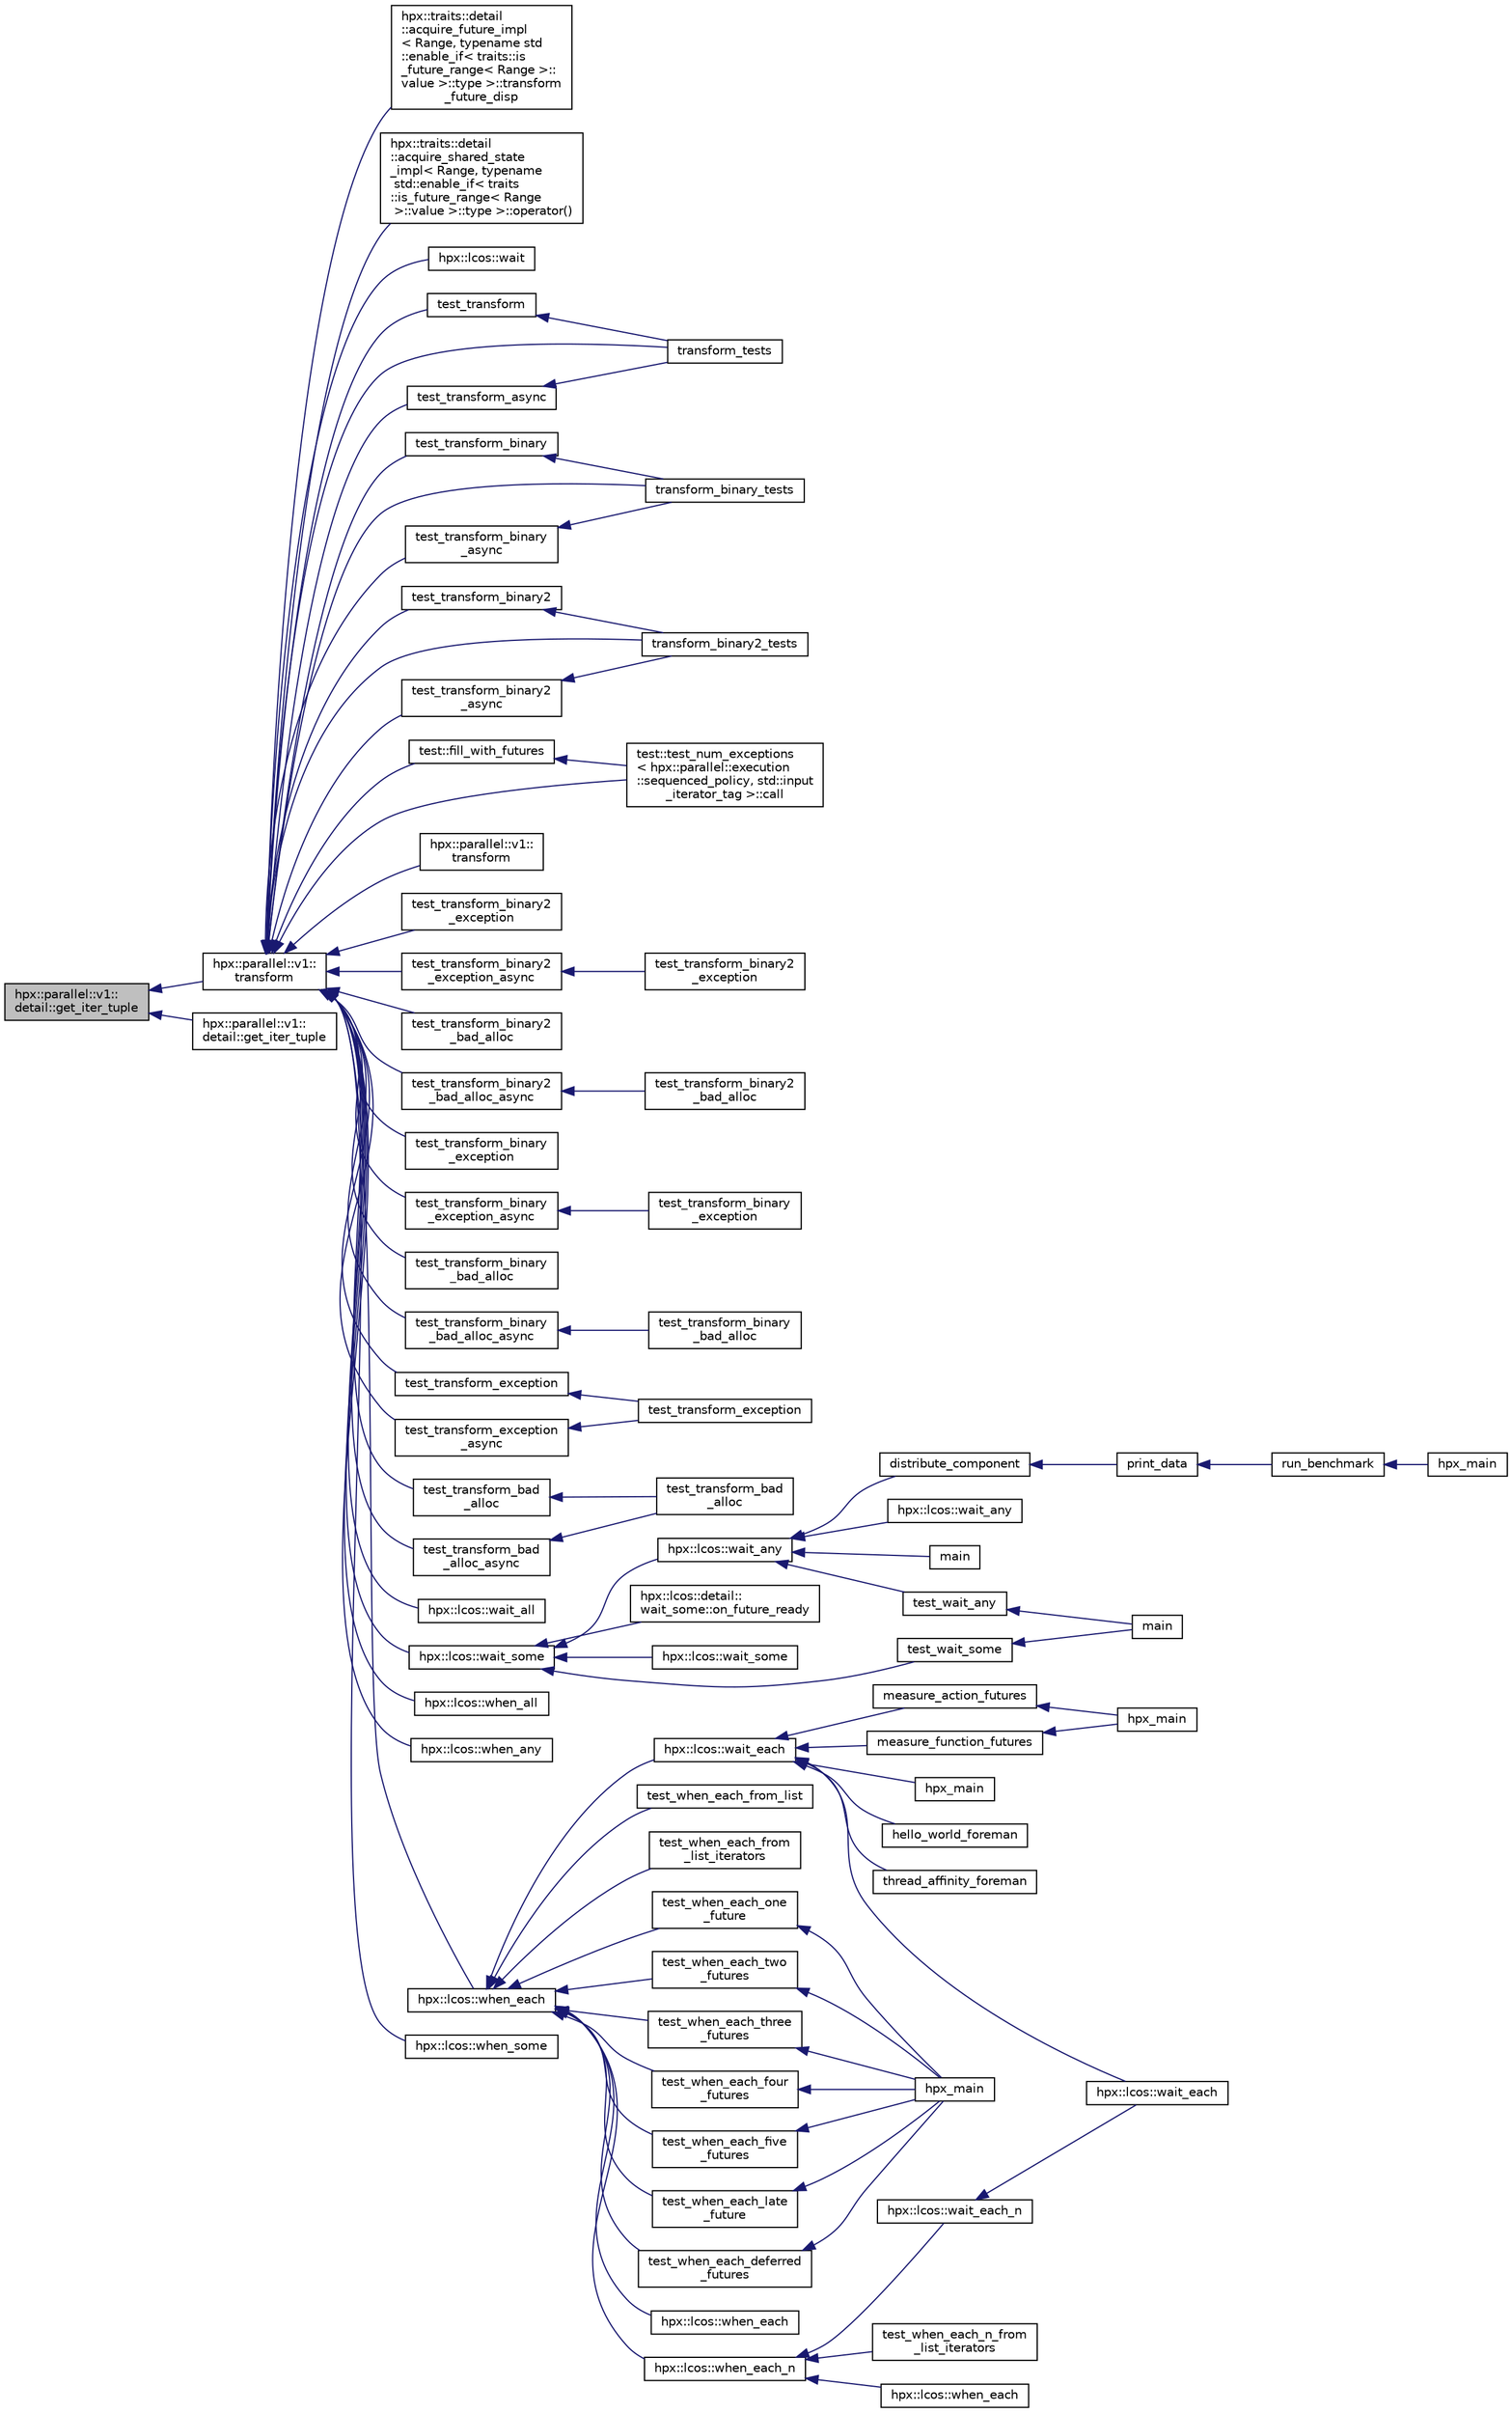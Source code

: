 digraph "hpx::parallel::v1::detail::get_iter_tuple"
{
  edge [fontname="Helvetica",fontsize="10",labelfontname="Helvetica",labelfontsize="10"];
  node [fontname="Helvetica",fontsize="10",shape=record];
  rankdir="LR";
  Node2535 [label="hpx::parallel::v1::\ldetail::get_iter_tuple",height=0.2,width=0.4,color="black", fillcolor="grey75", style="filled", fontcolor="black"];
  Node2535 -> Node2536 [dir="back",color="midnightblue",fontsize="10",style="solid",fontname="Helvetica"];
  Node2536 [label="hpx::parallel::v1::\ltransform",height=0.2,width=0.4,color="black", fillcolor="white", style="filled",URL="$db/db9/namespacehpx_1_1parallel_1_1v1.html#a32d45550d15f1c22055bc56a431c69f4"];
  Node2536 -> Node2537 [dir="back",color="midnightblue",fontsize="10",style="solid",fontname="Helvetica"];
  Node2537 [label="hpx::traits::detail\l::acquire_future_impl\l\< Range, typename std\l::enable_if\< traits::is\l_future_range\< Range \>::\lvalue \>::type \>::transform\l_future_disp",height=0.2,width=0.4,color="black", fillcolor="white", style="filled",URL="$d1/d69/structhpx_1_1traits_1_1detail_1_1acquire__future__impl_3_01_range_00_01typename_01std_1_1enable_0f1aeb3cf44720e55413de4d620cd376.html#a3e513cd932f39b948cc88284710f9a89"];
  Node2536 -> Node2538 [dir="back",color="midnightblue",fontsize="10",style="solid",fontname="Helvetica"];
  Node2538 [label="hpx::traits::detail\l::acquire_shared_state\l_impl\< Range, typename\l std::enable_if\< traits\l::is_future_range\< Range\l \>::value \>::type \>::operator()",height=0.2,width=0.4,color="black", fillcolor="white", style="filled",URL="$d7/d41/structhpx_1_1traits_1_1detail_1_1acquire__shared__state__impl_3_01_range_00_01typename_01std_1_1c711b8db9114480ab7a0f054efa6b7db.html#aee398ba5cdc710d315502f6199c4f4ec"];
  Node2536 -> Node2539 [dir="back",color="midnightblue",fontsize="10",style="solid",fontname="Helvetica"];
  Node2539 [label="hpx::lcos::wait",height=0.2,width=0.4,color="black", fillcolor="white", style="filled",URL="$d2/dc9/namespacehpx_1_1lcos.html#aedd82d10f36fe13baa3247a42b749443"];
  Node2536 -> Node2540 [dir="back",color="midnightblue",fontsize="10",style="solid",fontname="Helvetica"];
  Node2540 [label="test_transform",height=0.2,width=0.4,color="black", fillcolor="white", style="filled",URL="$d5/dda/partitioned__vector__transform_8cpp.html#abed3dded51b8e6aa5a8523ba75de897d"];
  Node2540 -> Node2541 [dir="back",color="midnightblue",fontsize="10",style="solid",fontname="Helvetica"];
  Node2541 [label="transform_tests",height=0.2,width=0.4,color="black", fillcolor="white", style="filled",URL="$d5/dda/partitioned__vector__transform_8cpp.html#ad3376d734e504c202cd87f681f3d9832"];
  Node2536 -> Node2542 [dir="back",color="midnightblue",fontsize="10",style="solid",fontname="Helvetica"];
  Node2542 [label="test_transform_async",height=0.2,width=0.4,color="black", fillcolor="white", style="filled",URL="$d5/dda/partitioned__vector__transform_8cpp.html#add83e7709f4eeffd74733b69f6f10bab"];
  Node2542 -> Node2541 [dir="back",color="midnightblue",fontsize="10",style="solid",fontname="Helvetica"];
  Node2536 -> Node2541 [dir="back",color="midnightblue",fontsize="10",style="solid",fontname="Helvetica"];
  Node2536 -> Node2543 [dir="back",color="midnightblue",fontsize="10",style="solid",fontname="Helvetica"];
  Node2543 [label="test_transform_binary",height=0.2,width=0.4,color="black", fillcolor="white", style="filled",URL="$d8/d95/partitioned__vector__transform__binary_8cpp.html#a20498f617e4853975061b843ee9b0575"];
  Node2543 -> Node2544 [dir="back",color="midnightblue",fontsize="10",style="solid",fontname="Helvetica"];
  Node2544 [label="transform_binary_tests",height=0.2,width=0.4,color="black", fillcolor="white", style="filled",URL="$d8/d95/partitioned__vector__transform__binary_8cpp.html#ae702fc39c2e65ba3cd439336012efa89"];
  Node2536 -> Node2545 [dir="back",color="midnightblue",fontsize="10",style="solid",fontname="Helvetica"];
  Node2545 [label="test_transform_binary2",height=0.2,width=0.4,color="black", fillcolor="white", style="filled",URL="$d8/d95/partitioned__vector__transform__binary_8cpp.html#a043f86fe68212eae7c98b7429188ae59"];
  Node2545 -> Node2546 [dir="back",color="midnightblue",fontsize="10",style="solid",fontname="Helvetica"];
  Node2546 [label="transform_binary2_tests",height=0.2,width=0.4,color="black", fillcolor="white", style="filled",URL="$d8/d95/partitioned__vector__transform__binary_8cpp.html#a8dfee50977186ab995ad4d4a22c7f683"];
  Node2536 -> Node2547 [dir="back",color="midnightblue",fontsize="10",style="solid",fontname="Helvetica"];
  Node2547 [label="test_transform_binary\l_async",height=0.2,width=0.4,color="black", fillcolor="white", style="filled",URL="$d8/d95/partitioned__vector__transform__binary_8cpp.html#a7fc66ada9b35b19ff7f44aca2f905b35"];
  Node2547 -> Node2544 [dir="back",color="midnightblue",fontsize="10",style="solid",fontname="Helvetica"];
  Node2536 -> Node2548 [dir="back",color="midnightblue",fontsize="10",style="solid",fontname="Helvetica"];
  Node2548 [label="test_transform_binary2\l_async",height=0.2,width=0.4,color="black", fillcolor="white", style="filled",URL="$d8/d95/partitioned__vector__transform__binary_8cpp.html#aff5be00cfbed43059adb4808234d0127"];
  Node2548 -> Node2546 [dir="back",color="midnightblue",fontsize="10",style="solid",fontname="Helvetica"];
  Node2536 -> Node2544 [dir="back",color="midnightblue",fontsize="10",style="solid",fontname="Helvetica"];
  Node2536 -> Node2546 [dir="back",color="midnightblue",fontsize="10",style="solid",fontname="Helvetica"];
  Node2536 -> Node2549 [dir="back",color="midnightblue",fontsize="10",style="solid",fontname="Helvetica"];
  Node2549 [label="test::fill_with_futures",height=0.2,width=0.4,color="black", fillcolor="white", style="filled",URL="$df/d04/namespacetest.html#ac14e600ecadff520153d824109991cf0"];
  Node2549 -> Node2550 [dir="back",color="midnightblue",fontsize="10",style="solid",fontname="Helvetica"];
  Node2550 [label="test::test_num_exceptions\l\< hpx::parallel::execution\l::sequenced_policy, std::input\l_iterator_tag \>::call",height=0.2,width=0.4,color="black", fillcolor="white", style="filled",URL="$db/d94/structtest_1_1test__num__exceptions_3_01hpx_1_1parallel_1_1execution_1_1sequenced__policy_00_01std_1_1input__iterator__tag_01_4.html#ad6bf6a4aae6bd7edbf3d666ca1b72262"];
  Node2536 -> Node2550 [dir="back",color="midnightblue",fontsize="10",style="solid",fontname="Helvetica"];
  Node2536 -> Node2551 [dir="back",color="midnightblue",fontsize="10",style="solid",fontname="Helvetica"];
  Node2551 [label="hpx::parallel::v1::\ltransform",height=0.2,width=0.4,color="black", fillcolor="white", style="filled",URL="$db/db9/namespacehpx_1_1parallel_1_1v1.html#ac21fc788cf310417677b60950d1ba5c2"];
  Node2536 -> Node2552 [dir="back",color="midnightblue",fontsize="10",style="solid",fontname="Helvetica"];
  Node2552 [label="test_transform_binary2\l_exception",height=0.2,width=0.4,color="black", fillcolor="white", style="filled",URL="$d7/dcc/transform__binary2__tests_8hpp.html#a30e2af0adc7b52952d1a067dce4ae750"];
  Node2536 -> Node2553 [dir="back",color="midnightblue",fontsize="10",style="solid",fontname="Helvetica"];
  Node2553 [label="test_transform_binary2\l_exception_async",height=0.2,width=0.4,color="black", fillcolor="white", style="filled",URL="$d7/dcc/transform__binary2__tests_8hpp.html#a72b6e123ff646643fceaf58a2d34f049"];
  Node2553 -> Node2554 [dir="back",color="midnightblue",fontsize="10",style="solid",fontname="Helvetica"];
  Node2554 [label="test_transform_binary2\l_exception",height=0.2,width=0.4,color="black", fillcolor="white", style="filled",URL="$d1/d5d/transform__binary2_8cpp.html#a50059b588dff577699182815a466c642"];
  Node2536 -> Node2555 [dir="back",color="midnightblue",fontsize="10",style="solid",fontname="Helvetica"];
  Node2555 [label="test_transform_binary2\l_bad_alloc",height=0.2,width=0.4,color="black", fillcolor="white", style="filled",URL="$d7/dcc/transform__binary2__tests_8hpp.html#a7df2a1e038a21d9a63cabeae617dfc80"];
  Node2536 -> Node2556 [dir="back",color="midnightblue",fontsize="10",style="solid",fontname="Helvetica"];
  Node2556 [label="test_transform_binary2\l_bad_alloc_async",height=0.2,width=0.4,color="black", fillcolor="white", style="filled",URL="$d7/dcc/transform__binary2__tests_8hpp.html#af38709732aed4a1260bdd30b7d2dec69"];
  Node2556 -> Node2557 [dir="back",color="midnightblue",fontsize="10",style="solid",fontname="Helvetica"];
  Node2557 [label="test_transform_binary2\l_bad_alloc",height=0.2,width=0.4,color="black", fillcolor="white", style="filled",URL="$d1/d5d/transform__binary2_8cpp.html#ad7d8bdd7d1753aae157949a66f8b2be2"];
  Node2536 -> Node2558 [dir="back",color="midnightblue",fontsize="10",style="solid",fontname="Helvetica"];
  Node2558 [label="test_transform_binary\l_exception",height=0.2,width=0.4,color="black", fillcolor="white", style="filled",URL="$dd/d5d/transform__binary__tests_8hpp.html#aaab68a59f8dc65ff9a68367a6c5858ac"];
  Node2536 -> Node2559 [dir="back",color="midnightblue",fontsize="10",style="solid",fontname="Helvetica"];
  Node2559 [label="test_transform_binary\l_exception_async",height=0.2,width=0.4,color="black", fillcolor="white", style="filled",URL="$dd/d5d/transform__binary__tests_8hpp.html#a2d374c18df4b1fd534c62e362b3a748c"];
  Node2559 -> Node2560 [dir="back",color="midnightblue",fontsize="10",style="solid",fontname="Helvetica"];
  Node2560 [label="test_transform_binary\l_exception",height=0.2,width=0.4,color="black", fillcolor="white", style="filled",URL="$d1/d75/transform__binary_8cpp.html#a883485ae50e600af64429728461b7409"];
  Node2536 -> Node2561 [dir="back",color="midnightblue",fontsize="10",style="solid",fontname="Helvetica"];
  Node2561 [label="test_transform_binary\l_bad_alloc",height=0.2,width=0.4,color="black", fillcolor="white", style="filled",URL="$dd/d5d/transform__binary__tests_8hpp.html#a810a3a7a59ddcc5f962629cf6d84103b"];
  Node2536 -> Node2562 [dir="back",color="midnightblue",fontsize="10",style="solid",fontname="Helvetica"];
  Node2562 [label="test_transform_binary\l_bad_alloc_async",height=0.2,width=0.4,color="black", fillcolor="white", style="filled",URL="$dd/d5d/transform__binary__tests_8hpp.html#ae577d83046bfc6e55ca16d10dd0cf2e6"];
  Node2562 -> Node2563 [dir="back",color="midnightblue",fontsize="10",style="solid",fontname="Helvetica"];
  Node2563 [label="test_transform_binary\l_bad_alloc",height=0.2,width=0.4,color="black", fillcolor="white", style="filled",URL="$d1/d75/transform__binary_8cpp.html#a0a9837d515219604addd769245e94304"];
  Node2536 -> Node2564 [dir="back",color="midnightblue",fontsize="10",style="solid",fontname="Helvetica"];
  Node2564 [label="test_transform_exception",height=0.2,width=0.4,color="black", fillcolor="white", style="filled",URL="$de/dba/transform__range_8cpp.html#abd0db7fc45e567f151aba323f465cee8"];
  Node2564 -> Node2565 [dir="back",color="midnightblue",fontsize="10",style="solid",fontname="Helvetica"];
  Node2565 [label="test_transform_exception",height=0.2,width=0.4,color="black", fillcolor="white", style="filled",URL="$de/dba/transform__range_8cpp.html#af56cb14994f1d0a7e84803a6454e75b7"];
  Node2536 -> Node2566 [dir="back",color="midnightblue",fontsize="10",style="solid",fontname="Helvetica"];
  Node2566 [label="test_transform_exception\l_async",height=0.2,width=0.4,color="black", fillcolor="white", style="filled",URL="$de/dba/transform__range_8cpp.html#ae581c0c0710fc505dc66b80c3a859d6b"];
  Node2566 -> Node2565 [dir="back",color="midnightblue",fontsize="10",style="solid",fontname="Helvetica"];
  Node2536 -> Node2567 [dir="back",color="midnightblue",fontsize="10",style="solid",fontname="Helvetica"];
  Node2567 [label="test_transform_bad\l_alloc",height=0.2,width=0.4,color="black", fillcolor="white", style="filled",URL="$de/dba/transform__range_8cpp.html#a8f858da9ea652b719e178c5f42bdabce"];
  Node2567 -> Node2568 [dir="back",color="midnightblue",fontsize="10",style="solid",fontname="Helvetica"];
  Node2568 [label="test_transform_bad\l_alloc",height=0.2,width=0.4,color="black", fillcolor="white", style="filled",URL="$de/dba/transform__range_8cpp.html#a3a70b157cc5cd0a96c78fd2ecbf5b2a3"];
  Node2536 -> Node2569 [dir="back",color="midnightblue",fontsize="10",style="solid",fontname="Helvetica"];
  Node2569 [label="test_transform_bad\l_alloc_async",height=0.2,width=0.4,color="black", fillcolor="white", style="filled",URL="$de/dba/transform__range_8cpp.html#afc702e09c65ae1bae6fe0714d7c516be"];
  Node2569 -> Node2568 [dir="back",color="midnightblue",fontsize="10",style="solid",fontname="Helvetica"];
  Node2536 -> Node2570 [dir="back",color="midnightblue",fontsize="10",style="solid",fontname="Helvetica"];
  Node2570 [label="hpx::lcos::wait_all",height=0.2,width=0.4,color="black", fillcolor="white", style="filled",URL="$d2/dc9/namespacehpx_1_1lcos.html#aef75aa6b61603ad0c160c04621c8fd7c"];
  Node2536 -> Node2571 [dir="back",color="midnightblue",fontsize="10",style="solid",fontname="Helvetica"];
  Node2571 [label="hpx::lcos::wait_some",height=0.2,width=0.4,color="black", fillcolor="white", style="filled",URL="$d2/dc9/namespacehpx_1_1lcos.html#ab6b98c6ed6b1e37ab72c12ba866fa4fa"];
  Node2571 -> Node2572 [dir="back",color="midnightblue",fontsize="10",style="solid",fontname="Helvetica"];
  Node2572 [label="hpx::lcos::wait_any",height=0.2,width=0.4,color="black", fillcolor="white", style="filled",URL="$d2/dc9/namespacehpx_1_1lcos.html#a6d6f199d32e9dd7e5b02280e1ef84f6d"];
  Node2572 -> Node2573 [dir="back",color="midnightblue",fontsize="10",style="solid",fontname="Helvetica"];
  Node2573 [label="distribute_component",height=0.2,width=0.4,color="black", fillcolor="white", style="filled",URL="$dc/de1/osu__coll_8hpp.html#a70ccfbb59a3d364de9007f91ee45c330"];
  Node2573 -> Node2574 [dir="back",color="midnightblue",fontsize="10",style="solid",fontname="Helvetica"];
  Node2574 [label="print_data",height=0.2,width=0.4,color="black", fillcolor="white", style="filled",URL="$dc/de1/osu__coll_8hpp.html#a5fba99ed1ff27b2151a9ac0531d040ce"];
  Node2574 -> Node2575 [dir="back",color="midnightblue",fontsize="10",style="solid",fontname="Helvetica"];
  Node2575 [label="run_benchmark",height=0.2,width=0.4,color="black", fillcolor="white", style="filled",URL="$d3/dca/osu__bcast_8cpp.html#a03a9259c1031dc6e2473041a34d95b4d"];
  Node2575 -> Node2576 [dir="back",color="midnightblue",fontsize="10",style="solid",fontname="Helvetica"];
  Node2576 [label="hpx_main",height=0.2,width=0.4,color="black", fillcolor="white", style="filled",URL="$d3/dca/osu__bcast_8cpp.html#a4ca51ec94fa82421fc621b58eef7b01c"];
  Node2572 -> Node2577 [dir="back",color="midnightblue",fontsize="10",style="solid",fontname="Helvetica"];
  Node2577 [label="hpx::lcos::wait_any",height=0.2,width=0.4,color="black", fillcolor="white", style="filled",URL="$d2/dc9/namespacehpx_1_1lcos.html#a4d36f457e843b075a9aeaf0c643dbc94"];
  Node2572 -> Node2578 [dir="back",color="midnightblue",fontsize="10",style="solid",fontname="Helvetica"];
  Node2578 [label="main",height=0.2,width=0.4,color="black", fillcolor="white", style="filled",URL="$d8/dcf/wait__any__std__array_8cpp.html#ae66f6b31b5ad750f1fe042a706a4e3d4"];
  Node2572 -> Node2579 [dir="back",color="midnightblue",fontsize="10",style="solid",fontname="Helvetica"];
  Node2579 [label="test_wait_any",height=0.2,width=0.4,color="black", fillcolor="white", style="filled",URL="$dd/d2e/when__all__vectors__1623_8cpp.html#a48e5f9309bb601a394f3a61998f86870"];
  Node2579 -> Node2580 [dir="back",color="midnightblue",fontsize="10",style="solid",fontname="Helvetica"];
  Node2580 [label="main",height=0.2,width=0.4,color="black", fillcolor="white", style="filled",URL="$dd/d2e/when__all__vectors__1623_8cpp.html#ae66f6b31b5ad750f1fe042a706a4e3d4"];
  Node2571 -> Node2581 [dir="back",color="midnightblue",fontsize="10",style="solid",fontname="Helvetica"];
  Node2581 [label="hpx::lcos::detail::\lwait_some::on_future_ready",height=0.2,width=0.4,color="black", fillcolor="white", style="filled",URL="$d3/d89/structhpx_1_1lcos_1_1detail_1_1wait__some.html#a7117ca37801a24b5054757b74b0806b6"];
  Node2571 -> Node2582 [dir="back",color="midnightblue",fontsize="10",style="solid",fontname="Helvetica"];
  Node2582 [label="hpx::lcos::wait_some",height=0.2,width=0.4,color="black", fillcolor="white", style="filled",URL="$d2/dc9/namespacehpx_1_1lcos.html#a4cf6bf0c8e237a7df03539292fd01787"];
  Node2571 -> Node2583 [dir="back",color="midnightblue",fontsize="10",style="solid",fontname="Helvetica"];
  Node2583 [label="test_wait_some",height=0.2,width=0.4,color="black", fillcolor="white", style="filled",URL="$dd/d2e/when__all__vectors__1623_8cpp.html#a64bd409cb3f83814e7f3a81d7365c698"];
  Node2583 -> Node2580 [dir="back",color="midnightblue",fontsize="10",style="solid",fontname="Helvetica"];
  Node2536 -> Node2584 [dir="back",color="midnightblue",fontsize="10",style="solid",fontname="Helvetica"];
  Node2584 [label="hpx::lcos::when_all",height=0.2,width=0.4,color="black", fillcolor="white", style="filled",URL="$d2/dc9/namespacehpx_1_1lcos.html#a4714e8b7e970c8a588002745a21e551a"];
  Node2536 -> Node2585 [dir="back",color="midnightblue",fontsize="10",style="solid",fontname="Helvetica"];
  Node2585 [label="hpx::lcos::when_any",height=0.2,width=0.4,color="black", fillcolor="white", style="filled",URL="$d2/dc9/namespacehpx_1_1lcos.html#a0988b94df3b235e2116d25e2367f9b45"];
  Node2536 -> Node2586 [dir="back",color="midnightblue",fontsize="10",style="solid",fontname="Helvetica"];
  Node2586 [label="hpx::lcos::when_each",height=0.2,width=0.4,color="black", fillcolor="white", style="filled",URL="$d2/dc9/namespacehpx_1_1lcos.html#a728db59d566f9fda1ab2a44f2bf9859c"];
  Node2586 -> Node2587 [dir="back",color="midnightblue",fontsize="10",style="solid",fontname="Helvetica"];
  Node2587 [label="hpx::lcos::wait_each",height=0.2,width=0.4,color="black", fillcolor="white", style="filled",URL="$d2/dc9/namespacehpx_1_1lcos.html#a1b6d427557d1b77f0a0e36bd91cf2786"];
  Node2587 -> Node2588 [dir="back",color="midnightblue",fontsize="10",style="solid",fontname="Helvetica"];
  Node2588 [label="measure_action_futures",height=0.2,width=0.4,color="black", fillcolor="white", style="filled",URL="$d3/d79/future__overhead_8cpp.html#a9a3eff89e718d4dcaf811a3262299d7b"];
  Node2588 -> Node2589 [dir="back",color="midnightblue",fontsize="10",style="solid",fontname="Helvetica"];
  Node2589 [label="hpx_main",height=0.2,width=0.4,color="black", fillcolor="white", style="filled",URL="$d3/d79/future__overhead_8cpp.html#aaf67a3863f19ff7033e239ebb1204fb7"];
  Node2587 -> Node2590 [dir="back",color="midnightblue",fontsize="10",style="solid",fontname="Helvetica"];
  Node2590 [label="measure_function_futures",height=0.2,width=0.4,color="black", fillcolor="white", style="filled",URL="$d3/d79/future__overhead_8cpp.html#abb9c0468f399cf830ce0334538c8b7bc"];
  Node2590 -> Node2589 [dir="back",color="midnightblue",fontsize="10",style="solid",fontname="Helvetica"];
  Node2587 -> Node2591 [dir="back",color="midnightblue",fontsize="10",style="solid",fontname="Helvetica"];
  Node2591 [label="hpx_main",height=0.2,width=0.4,color="black", fillcolor="white", style="filled",URL="$d6/d2f/future__wait_8cpp.html#aaf67a3863f19ff7033e239ebb1204fb7"];
  Node2587 -> Node2592 [dir="back",color="midnightblue",fontsize="10",style="solid",fontname="Helvetica"];
  Node2592 [label="hello_world_foreman",height=0.2,width=0.4,color="black", fillcolor="white", style="filled",URL="$d0/d67/hello__world_8cpp.html#a96e0322b90fa489adbfee369aa532c83"];
  Node2587 -> Node2593 [dir="back",color="midnightblue",fontsize="10",style="solid",fontname="Helvetica"];
  Node2593 [label="thread_affinity_foreman",height=0.2,width=0.4,color="black", fillcolor="white", style="filled",URL="$da/dce/thread__affinity_8cpp.html#aea225f0b6eebea5a6dfd914c11993315"];
  Node2587 -> Node2594 [dir="back",color="midnightblue",fontsize="10",style="solid",fontname="Helvetica"];
  Node2594 [label="hpx::lcos::wait_each",height=0.2,width=0.4,color="black", fillcolor="white", style="filled",URL="$d2/dc9/namespacehpx_1_1lcos.html#aa03a998a90fd726cad940368c38d6690"];
  Node2586 -> Node2595 [dir="back",color="midnightblue",fontsize="10",style="solid",fontname="Helvetica"];
  Node2595 [label="test_when_each_from_list",height=0.2,width=0.4,color="black", fillcolor="white", style="filled",URL="$d0/d95/when__each_8cpp.html#ad09fc13b570c23a27128c5ea0c1baf3d"];
  Node2586 -> Node2596 [dir="back",color="midnightblue",fontsize="10",style="solid",fontname="Helvetica"];
  Node2596 [label="test_when_each_from\l_list_iterators",height=0.2,width=0.4,color="black", fillcolor="white", style="filled",URL="$d0/d95/when__each_8cpp.html#a3f313b596f3147f388175a0b803fb22e"];
  Node2586 -> Node2597 [dir="back",color="midnightblue",fontsize="10",style="solid",fontname="Helvetica"];
  Node2597 [label="test_when_each_one\l_future",height=0.2,width=0.4,color="black", fillcolor="white", style="filled",URL="$d0/d95/when__each_8cpp.html#a573e1129a0f111826d4524103ebd51e7"];
  Node2597 -> Node2598 [dir="back",color="midnightblue",fontsize="10",style="solid",fontname="Helvetica"];
  Node2598 [label="hpx_main",height=0.2,width=0.4,color="black", fillcolor="white", style="filled",URL="$d0/d95/when__each_8cpp.html#a255f773d830db5ca937cff11c2692fa2"];
  Node2586 -> Node2599 [dir="back",color="midnightblue",fontsize="10",style="solid",fontname="Helvetica"];
  Node2599 [label="test_when_each_two\l_futures",height=0.2,width=0.4,color="black", fillcolor="white", style="filled",URL="$d0/d95/when__each_8cpp.html#aa1e08fdd0f81716b2f6e266777ec25fd"];
  Node2599 -> Node2598 [dir="back",color="midnightblue",fontsize="10",style="solid",fontname="Helvetica"];
  Node2586 -> Node2600 [dir="back",color="midnightblue",fontsize="10",style="solid",fontname="Helvetica"];
  Node2600 [label="test_when_each_three\l_futures",height=0.2,width=0.4,color="black", fillcolor="white", style="filled",URL="$d0/d95/when__each_8cpp.html#a6abf20bdacda094b3706fa5312bf21eb"];
  Node2600 -> Node2598 [dir="back",color="midnightblue",fontsize="10",style="solid",fontname="Helvetica"];
  Node2586 -> Node2601 [dir="back",color="midnightblue",fontsize="10",style="solid",fontname="Helvetica"];
  Node2601 [label="test_when_each_four\l_futures",height=0.2,width=0.4,color="black", fillcolor="white", style="filled",URL="$d0/d95/when__each_8cpp.html#a13cbf3bc68616740731cebbe888741c9"];
  Node2601 -> Node2598 [dir="back",color="midnightblue",fontsize="10",style="solid",fontname="Helvetica"];
  Node2586 -> Node2602 [dir="back",color="midnightblue",fontsize="10",style="solid",fontname="Helvetica"];
  Node2602 [label="test_when_each_five\l_futures",height=0.2,width=0.4,color="black", fillcolor="white", style="filled",URL="$d0/d95/when__each_8cpp.html#a49672c9d48666f9cfca009a61f8f5b7f"];
  Node2602 -> Node2598 [dir="back",color="midnightblue",fontsize="10",style="solid",fontname="Helvetica"];
  Node2586 -> Node2603 [dir="back",color="midnightblue",fontsize="10",style="solid",fontname="Helvetica"];
  Node2603 [label="test_when_each_late\l_future",height=0.2,width=0.4,color="black", fillcolor="white", style="filled",URL="$d0/d95/when__each_8cpp.html#a66259c4edddc831679b3cac0fb6abea3"];
  Node2603 -> Node2598 [dir="back",color="midnightblue",fontsize="10",style="solid",fontname="Helvetica"];
  Node2586 -> Node2604 [dir="back",color="midnightblue",fontsize="10",style="solid",fontname="Helvetica"];
  Node2604 [label="test_when_each_deferred\l_futures",height=0.2,width=0.4,color="black", fillcolor="white", style="filled",URL="$d0/d95/when__each_8cpp.html#a1d44c99f6eff168af136e2b7548df45c"];
  Node2604 -> Node2598 [dir="back",color="midnightblue",fontsize="10",style="solid",fontname="Helvetica"];
  Node2586 -> Node2605 [dir="back",color="midnightblue",fontsize="10",style="solid",fontname="Helvetica"];
  Node2605 [label="hpx::lcos::when_each",height=0.2,width=0.4,color="black", fillcolor="white", style="filled",URL="$d2/dc9/namespacehpx_1_1lcos.html#ac36d4314a9f8c4fa42204dec2de72d3a"];
  Node2586 -> Node2606 [dir="back",color="midnightblue",fontsize="10",style="solid",fontname="Helvetica"];
  Node2606 [label="hpx::lcos::when_each_n",height=0.2,width=0.4,color="black", fillcolor="white", style="filled",URL="$d2/dc9/namespacehpx_1_1lcos.html#aade187ec903d391d20edf064a9d2ce0e"];
  Node2606 -> Node2607 [dir="back",color="midnightblue",fontsize="10",style="solid",fontname="Helvetica"];
  Node2607 [label="hpx::lcos::wait_each_n",height=0.2,width=0.4,color="black", fillcolor="white", style="filled",URL="$d2/dc9/namespacehpx_1_1lcos.html#acd371d975798301cfd4b44db861588de"];
  Node2607 -> Node2594 [dir="back",color="midnightblue",fontsize="10",style="solid",fontname="Helvetica"];
  Node2606 -> Node2608 [dir="back",color="midnightblue",fontsize="10",style="solid",fontname="Helvetica"];
  Node2608 [label="test_when_each_n_from\l_list_iterators",height=0.2,width=0.4,color="black", fillcolor="white", style="filled",URL="$d0/d95/when__each_8cpp.html#a24ca82395b0b4a42570e1bbb88ed085c"];
  Node2606 -> Node2609 [dir="back",color="midnightblue",fontsize="10",style="solid",fontname="Helvetica"];
  Node2609 [label="hpx::lcos::when_each",height=0.2,width=0.4,color="black", fillcolor="white", style="filled",URL="$d2/dc9/namespacehpx_1_1lcos.html#af85e60f5cb3e357b6ad1f74b87104d46"];
  Node2536 -> Node2610 [dir="back",color="midnightblue",fontsize="10",style="solid",fontname="Helvetica"];
  Node2610 [label="hpx::lcos::when_some",height=0.2,width=0.4,color="black", fillcolor="white", style="filled",URL="$d2/dc9/namespacehpx_1_1lcos.html#aa3d5f610c95e2319a432af310403c7d1"];
  Node2535 -> Node2611 [dir="back",color="midnightblue",fontsize="10",style="solid",fontname="Helvetica"];
  Node2611 [label="hpx::parallel::v1::\ldetail::get_iter_tuple",height=0.2,width=0.4,color="black", fillcolor="white", style="filled",URL="$d2/ddd/namespacehpx_1_1parallel_1_1v1_1_1detail.html#ab8f4527caa587acc9a7b97435271768c"];
}
